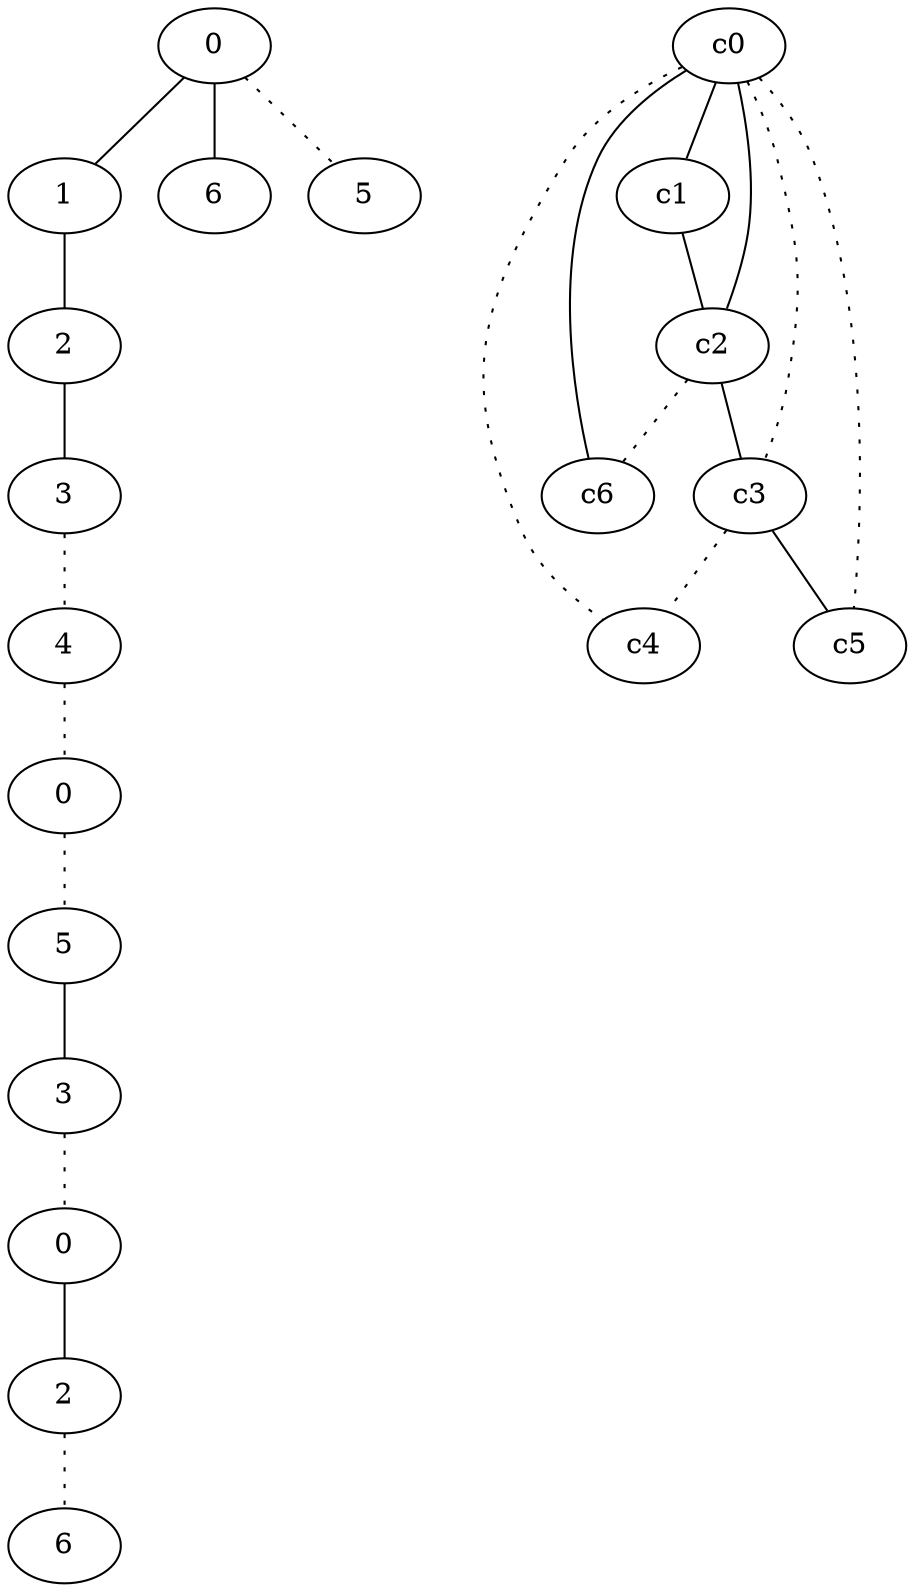 graph {
a0[label=0];
a1[label=1];
a2[label=2];
a3[label=3];
a4[label=4];
a5[label=0];
a6[label=5];
a7[label=3];
a8[label=0];
a9[label=2];
a10[label=6];
a11[label=6];
a12[label=5];
a0 -- a1;
a0 -- a11;
a0 -- a12 [style=dotted];
a1 -- a2;
a2 -- a3;
a3 -- a4 [style=dotted];
a4 -- a5 [style=dotted];
a5 -- a6 [style=dotted];
a6 -- a7;
a7 -- a8 [style=dotted];
a8 -- a9;
a9 -- a10 [style=dotted];
c0 -- c1;
c0 -- c2;
c0 -- c3 [style=dotted];
c0 -- c4 [style=dotted];
c0 -- c5 [style=dotted];
c0 -- c6;
c1 -- c2;
c2 -- c3;
c2 -- c6 [style=dotted];
c3 -- c4 [style=dotted];
c3 -- c5;
}
